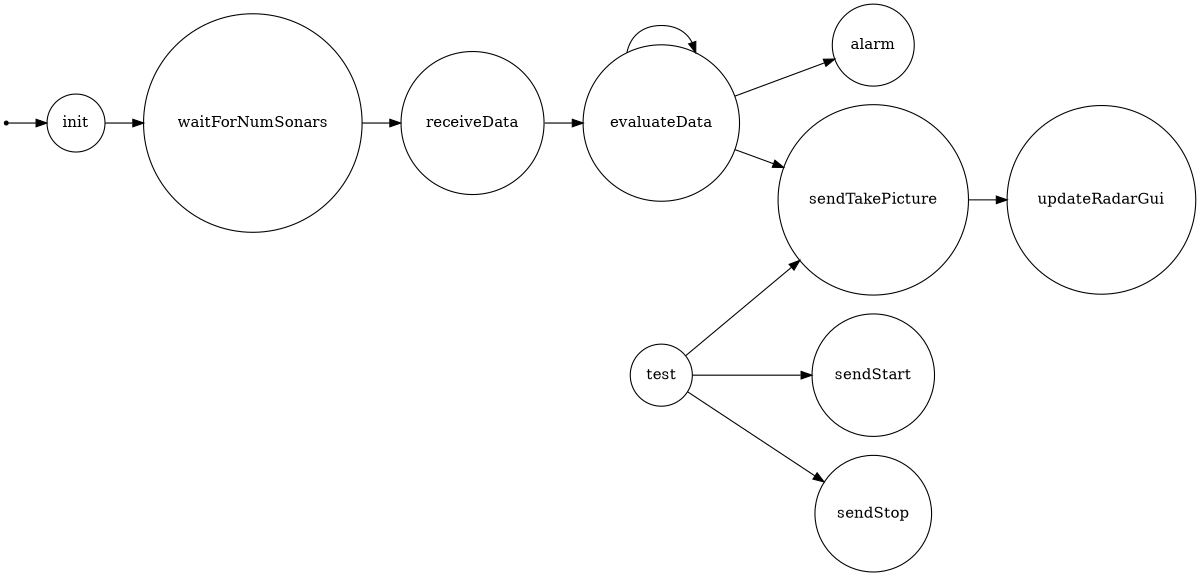 /*
*
* A GraphViz DOT FSM description 
* Please use a GraphViz visualizer (like http://www.webgraphviz.com)
* 
* Generated by AM,NC,RM
*  
*/
 
digraph finite_state_machine {
  	rankdir=LR;
  	size="8,5"
  	node [shape = point]; iniziale;
  	node [shape = doublecircle]; 
  	node [shape = circle];
  	iniziale -> init [label = ""];
  	
  	
  	init -> waitForNumSonars [ label = ""];
  	
  	waitForNumSonars -> receiveData [ label = ""];
  	
  	receiveData -> evaluateData [ label = ""];
  	
  	evaluateData -> sendTakePicture [ label = ""];
  	evaluateData -> alarm [ label = ""];
  	evaluateData -> evaluateData [ label = ""];
  	
  	test -> sendStart [ label = ""];
  	test -> sendTakePicture [ label = ""];
  	test -> sendStop [ label = ""];
  	
  	sendTakePicture -> updateRadarGui [ label = ""];
}